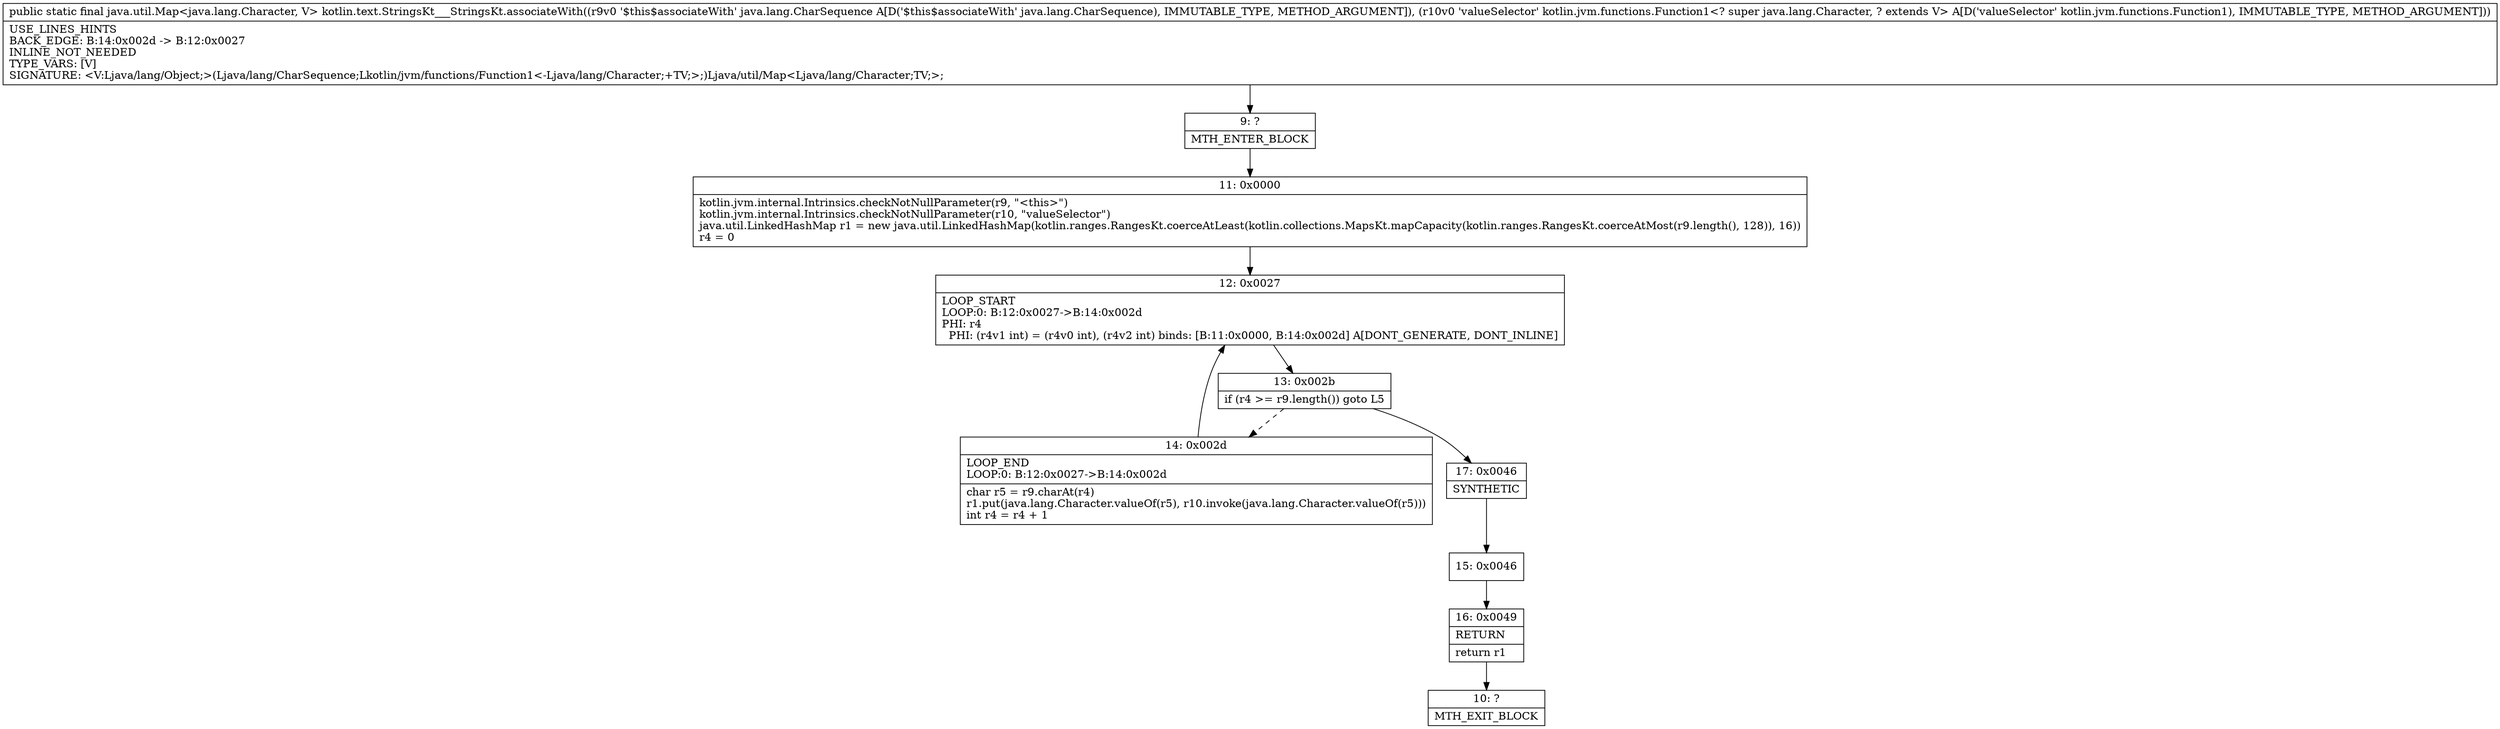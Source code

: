digraph "CFG forkotlin.text.StringsKt___StringsKt.associateWith(Ljava\/lang\/CharSequence;Lkotlin\/jvm\/functions\/Function1;)Ljava\/util\/Map;" {
Node_9 [shape=record,label="{9\:\ ?|MTH_ENTER_BLOCK\l}"];
Node_11 [shape=record,label="{11\:\ 0x0000|kotlin.jvm.internal.Intrinsics.checkNotNullParameter(r9, \"\<this\>\")\lkotlin.jvm.internal.Intrinsics.checkNotNullParameter(r10, \"valueSelector\")\ljava.util.LinkedHashMap r1 = new java.util.LinkedHashMap(kotlin.ranges.RangesKt.coerceAtLeast(kotlin.collections.MapsKt.mapCapacity(kotlin.ranges.RangesKt.coerceAtMost(r9.length(), 128)), 16))\lr4 = 0\l}"];
Node_12 [shape=record,label="{12\:\ 0x0027|LOOP_START\lLOOP:0: B:12:0x0027\-\>B:14:0x002d\lPHI: r4 \l  PHI: (r4v1 int) = (r4v0 int), (r4v2 int) binds: [B:11:0x0000, B:14:0x002d] A[DONT_GENERATE, DONT_INLINE]\l}"];
Node_13 [shape=record,label="{13\:\ 0x002b|if (r4 \>= r9.length()) goto L5\l}"];
Node_14 [shape=record,label="{14\:\ 0x002d|LOOP_END\lLOOP:0: B:12:0x0027\-\>B:14:0x002d\l|char r5 = r9.charAt(r4)\lr1.put(java.lang.Character.valueOf(r5), r10.invoke(java.lang.Character.valueOf(r5)))\lint r4 = r4 + 1\l}"];
Node_17 [shape=record,label="{17\:\ 0x0046|SYNTHETIC\l}"];
Node_15 [shape=record,label="{15\:\ 0x0046}"];
Node_16 [shape=record,label="{16\:\ 0x0049|RETURN\l|return r1\l}"];
Node_10 [shape=record,label="{10\:\ ?|MTH_EXIT_BLOCK\l}"];
MethodNode[shape=record,label="{public static final java.util.Map\<java.lang.Character, V\> kotlin.text.StringsKt___StringsKt.associateWith((r9v0 '$this$associateWith' java.lang.CharSequence A[D('$this$associateWith' java.lang.CharSequence), IMMUTABLE_TYPE, METHOD_ARGUMENT]), (r10v0 'valueSelector' kotlin.jvm.functions.Function1\<? super java.lang.Character, ? extends V\> A[D('valueSelector' kotlin.jvm.functions.Function1), IMMUTABLE_TYPE, METHOD_ARGUMENT]))  | USE_LINES_HINTS\lBACK_EDGE: B:14:0x002d \-\> B:12:0x0027\lINLINE_NOT_NEEDED\lTYPE_VARS: [V]\lSIGNATURE: \<V:Ljava\/lang\/Object;\>(Ljava\/lang\/CharSequence;Lkotlin\/jvm\/functions\/Function1\<\-Ljava\/lang\/Character;+TV;\>;)Ljava\/util\/Map\<Ljava\/lang\/Character;TV;\>;\l}"];
MethodNode -> Node_9;Node_9 -> Node_11;
Node_11 -> Node_12;
Node_12 -> Node_13;
Node_13 -> Node_14[style=dashed];
Node_13 -> Node_17;
Node_14 -> Node_12;
Node_17 -> Node_15;
Node_15 -> Node_16;
Node_16 -> Node_10;
}

